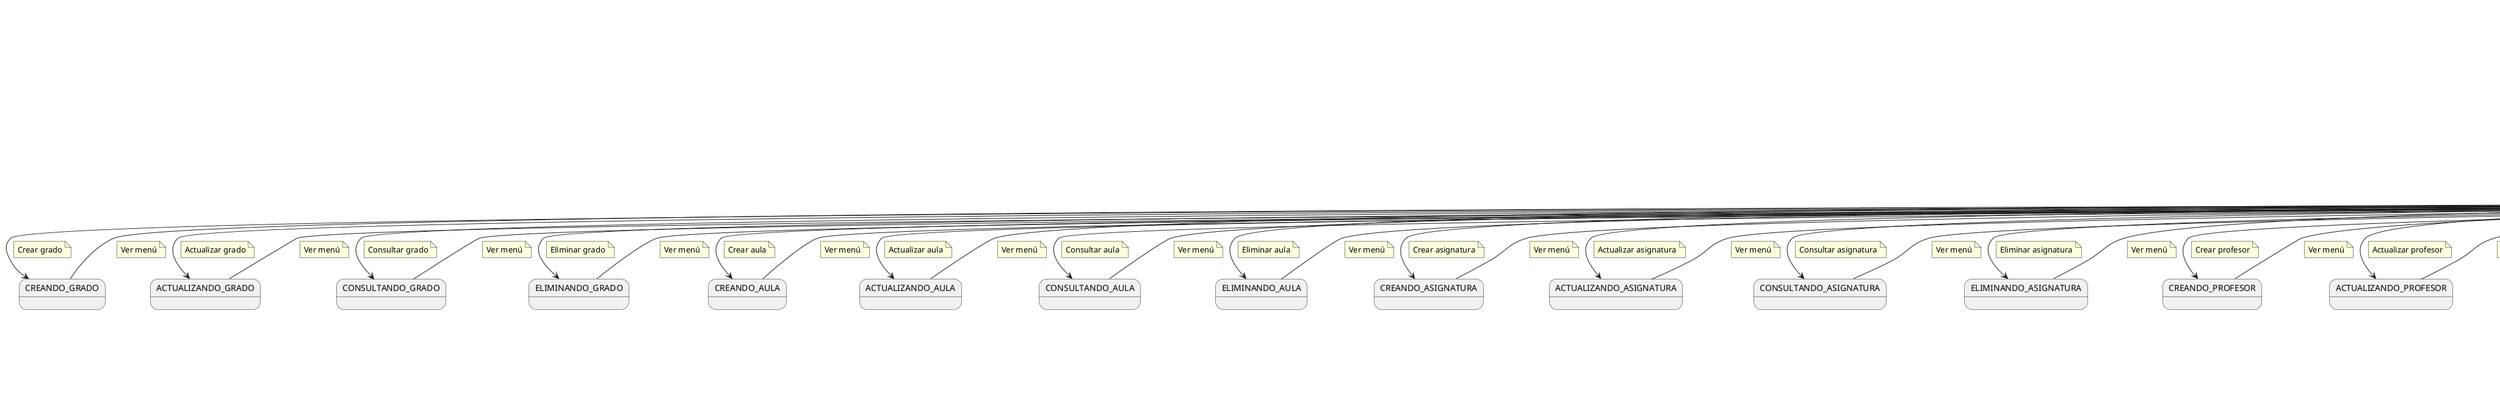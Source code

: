 @startuml

title Diagrama de Contexto

[*] --> INICIANDO_SESION
    note on link
        Iniciar sesión
    end note
INICIANDO_SESION --> MENU_PRINCIPAL
    note on link
        Ver menú
    end note

' Operaciones de Grado
MENU_PRINCIPAL --> CREANDO_GRADO
    note on link
        Crear grado
    end note
CREANDO_GRADO --> MENU_PRINCIPAL
    note on link
        Ver menú
    end note

MENU_PRINCIPAL --> ACTUALIZANDO_GRADO
    note on link
        Actualizar grado
    end note
ACTUALIZANDO_GRADO --> MENU_PRINCIPAL
    note on link
        Ver menú
    end note

MENU_PRINCIPAL --> CONSULTANDO_GRADO
    note on link
        Consultar grado
    end note
CONSULTANDO_GRADO --> MENU_PRINCIPAL
    note on link
        Ver menú
    end note

MENU_PRINCIPAL --> ELIMINANDO_GRADO
    note on link
        Eliminar grado
    end note
ELIMINANDO_GRADO --> MENU_PRINCIPAL
    note on link
        Ver menú
    end note

' Operaciones de Aula
MENU_PRINCIPAL --> CREANDO_AULA
    note on link
        Crear aula
    end note
CREANDO_AULA --> MENU_PRINCIPAL
    note on link
        Ver menú
    end note

MENU_PRINCIPAL --> ACTUALIZANDO_AULA
    note on link
        Actualizar aula
    end note
ACTUALIZANDO_AULA --> MENU_PRINCIPAL
    note on link
        Ver menú
    end note

MENU_PRINCIPAL --> CONSULTANDO_AULA
    note on link
        Consultar aula
    end note
CONSULTANDO_AULA --> MENU_PRINCIPAL
    note on link
        Ver menú
    end note

MENU_PRINCIPAL --> ELIMINANDO_AULA
    note on link
        Eliminar aula
    end note
ELIMINANDO_AULA --> MENU_PRINCIPAL
    note on link
        Ver menú
    end note

' Operaciones de Asignatura
MENU_PRINCIPAL --> CREANDO_ASIGNATURA
    note on link
        Crear asignatura
    end note
CREANDO_ASIGNATURA --> MENU_PRINCIPAL
    note on link
        Ver menú
    end note

MENU_PRINCIPAL --> ACTUALIZANDO_ASIGNATURA
    note on link
        Actualizar asignatura
    end note
ACTUALIZANDO_ASIGNATURA --> MENU_PRINCIPAL
    note on link
        Ver menú
    end note

MENU_PRINCIPAL --> CONSULTANDO_ASIGNATURA
    note on link
        Consultar asignatura
    end note
CONSULTANDO_ASIGNATURA --> MENU_PRINCIPAL
    note on link
        Ver menú
    end note

MENU_PRINCIPAL --> ELIMINANDO_ASIGNATURA
    note on link
        Eliminar asignatura
    end note
ELIMINANDO_ASIGNATURA --> MENU_PRINCIPAL
    note on link
        Ver menú
    end note

' Operaciones de Profesor
MENU_PRINCIPAL --> CREANDO_PROFESOR
    note on link
        Crear profesor
    end note
CREANDO_PROFESOR --> MENU_PRINCIPAL
    note on link
        Ver menú
    end note

MENU_PRINCIPAL --> ACTUALIZANDO_PROFESOR
    note on link
        Actualizar profesor
    end note
ACTUALIZANDO_PROFESOR --> MENU_PRINCIPAL
    note on link
        Ver menú
    end note

MENU_PRINCIPAL --> CONSULTANDO_PROFESOR
    note on link
        Consultar profesor
    end note
CONSULTANDO_PROFESOR --> MENU_PRINCIPAL
    note on link
        Ver menú
    end note

MENU_PRINCIPAL --> ELIMINANDO_PROFESOR
    note on link
        Eliminar profesor
    end note
ELIMINANDO_PROFESOR --> MENU_PRINCIPAL
    note on link
        Ver menú
    end note

' Operaciones de AsignaturaGrado
MENU_PRINCIPAL --> CREANDO_ASIGNATURAGRADO
    note on link
        Crear asignatura-grado
    end note
CREANDO_ASIGNATURAGRADO --> MENU_PRINCIPAL
    note on link
        Ver menú
    end note

MENU_PRINCIPAL --> ACTUALIZANDO_ASIGNATURAGRADO
    note on link
        Actualizar asignatura-grado
    end note
ACTUALIZANDO_ASIGNATURAGRADO --> MENU_PRINCIPAL
    note on link
        Ver menú
    end note

MENU_PRINCIPAL --> CONSULTANDO_ASIGNATURAGRADO
    note on link
        Consultar asignatura-grado
    end note
CONSULTANDO_ASIGNATURAGRADO --> MENU_PRINCIPAL
    note on link
        Ver menú
    end note

MENU_PRINCIPAL --> ELIMINANDO_ASIGNATURAGRADO
    note on link
        Eliminar asignatura-grado
    end note
ELIMINANDO_ASIGNATURAGRADO --> MENU_PRINCIPAL
    note on link
        Ver menú
    end note

' Operaciones de AsignaturaGradoProfesor
MENU_PRINCIPAL --> CREANDO_ASIGNATURAGRADOPROFESOR
    note on link
        Crear asignatura-grado-profesor
    end note
CREANDO_ASIGNATURAGRADOPROFESOR --> MENU_PRINCIPAL
    note on link
        Ver menú
    end note

MENU_PRINCIPAL --> ACTUALIZANDO_ASIGNATURAGRADOPROFESOR
    note on link
        Actualizar asignatura-grado-profesor
    end note
ACTUALIZANDO_ASIGNATURAGRADOPROFESOR --> MENU_PRINCIPAL
    note on link
        Ver menú
    end note

MENU_PRINCIPAL --> CONSULTANDO_ASIGNATURAGRADOPROFESOR
    note on link
        Consultar asignatura-grado-profesor
    end note
CONSULTANDO_ASIGNATURAGRADOPROFESOR --> MENU_PRINCIPAL
    note on link
        Ver menú
    end note

MENU_PRINCIPAL --> ELIMINANDO_ASIGNATURAGRADOPROFESOR
    note on link
        Eliminar asignatura-grado-profesor
    end note
ELIMINANDO_ASIGNATURAGRADOPROFESOR --> MENU_PRINCIPAL
    note on link
        Ver menú
    end note

' Operaciones de HorarioAsignaturaAula
MENU_PRINCIPAL --> ACTUALIZANDO_HORARIOASIGNATURAAULA
    note on link
        Actualizar horario-asignatura-aula
    end note
ACTUALIZANDO_HORARIOASIGNATURAAULA --> MENU_PRINCIPAL
    note on link
        Ver menú
    end note

MENU_PRINCIPAL --> CONSULTANDO_HORARIOASIGNATURAAULA
    note on link
        Consultar horario-asignatura-aula
    end note
CONSULTANDO_HORARIOASIGNATURAAULA --> MENU_PRINCIPAL
    note on link
        Ver menú
    end note

MENU_PRINCIPAL --> ELIMINANDO_HORARIOASIGNATURAAULA
    note on link
        Eliminar horario-asignatura-aula
    end note
ELIMINANDO_HORARIOASIGNATURAAULA --> MENU_PRINCIPAL
    note on link
        Ver menú
    end note

' Operaciones de Horario
MENU_PRINCIPAL --> CREANDO_HORARIO
    note on link
        Crear horario
    end note
CREANDO_HORARIO --> MENU_PRINCIPAL
    note on link
        Ver menú
    end note

MENU_PRINCIPAL --> ACTUALIZANDO_HORARIO
    note on link
        Actualizar horario
    end note
ACTUALIZANDO_HORARIO --> MENU_PRINCIPAL
    note on link
        Ver menú
    end note

MENU_PRINCIPAL --> CONSULTANDO_HORARIO
    note on link
        Consultar horario
    end note
CONSULTANDO_HORARIO --> MENU_PRINCIPAL
    note on link
        Ver menú
    end note

MENU_PRINCIPAL --> ELIMINANDO_HORARIO
    note on link
        Eliminar horario
    end note
ELIMINANDO_HORARIO --> MENU_PRINCIPAL
    note on link
        Ver menú
    end note

' Casos adicionales
MENU_PRINCIPAL --> ASIGNANDO_PROFESOR
    note on link
        Asignar profesor
    end note
ASIGNANDO_PROFESOR --> MENU_PRINCIPAL
    note on link
        Ver menú
    end note

MENU_PRINCIPAL --> CONSULTANDO_HORARIO_PROFESOR
    note on link
        Consultar horario del profesor
    end note
CONSULTANDO_HORARIO_PROFESOR --> MENU_PRINCIPAL
    note on link
        Ver menú
    end note

MENU_PRINCIPAL --> EDITANDO_ASIGNACION
    note on link
        Editar asignación
    end note
EDITANDO_ASIGNACION --> MENU_PRINCIPAL
    note on link
        Ver menú
    end note

MENU_PRINCIPAL --> ELIGIENDO_GRADO
    note on link
        Elegir grado
    end note
ELIGIENDO_GRADO --> CREANDO_HORARIOASIGNATURAAULA
    note on link
        Crear horario-asignatura-aula
    end note
CREANDO_HORARIOASIGNATURAAULA --> MENU_PRINCIPAL
    note on link
        Ver menú
    end note

MENU_PRINCIPAL --> [*]

@enduml